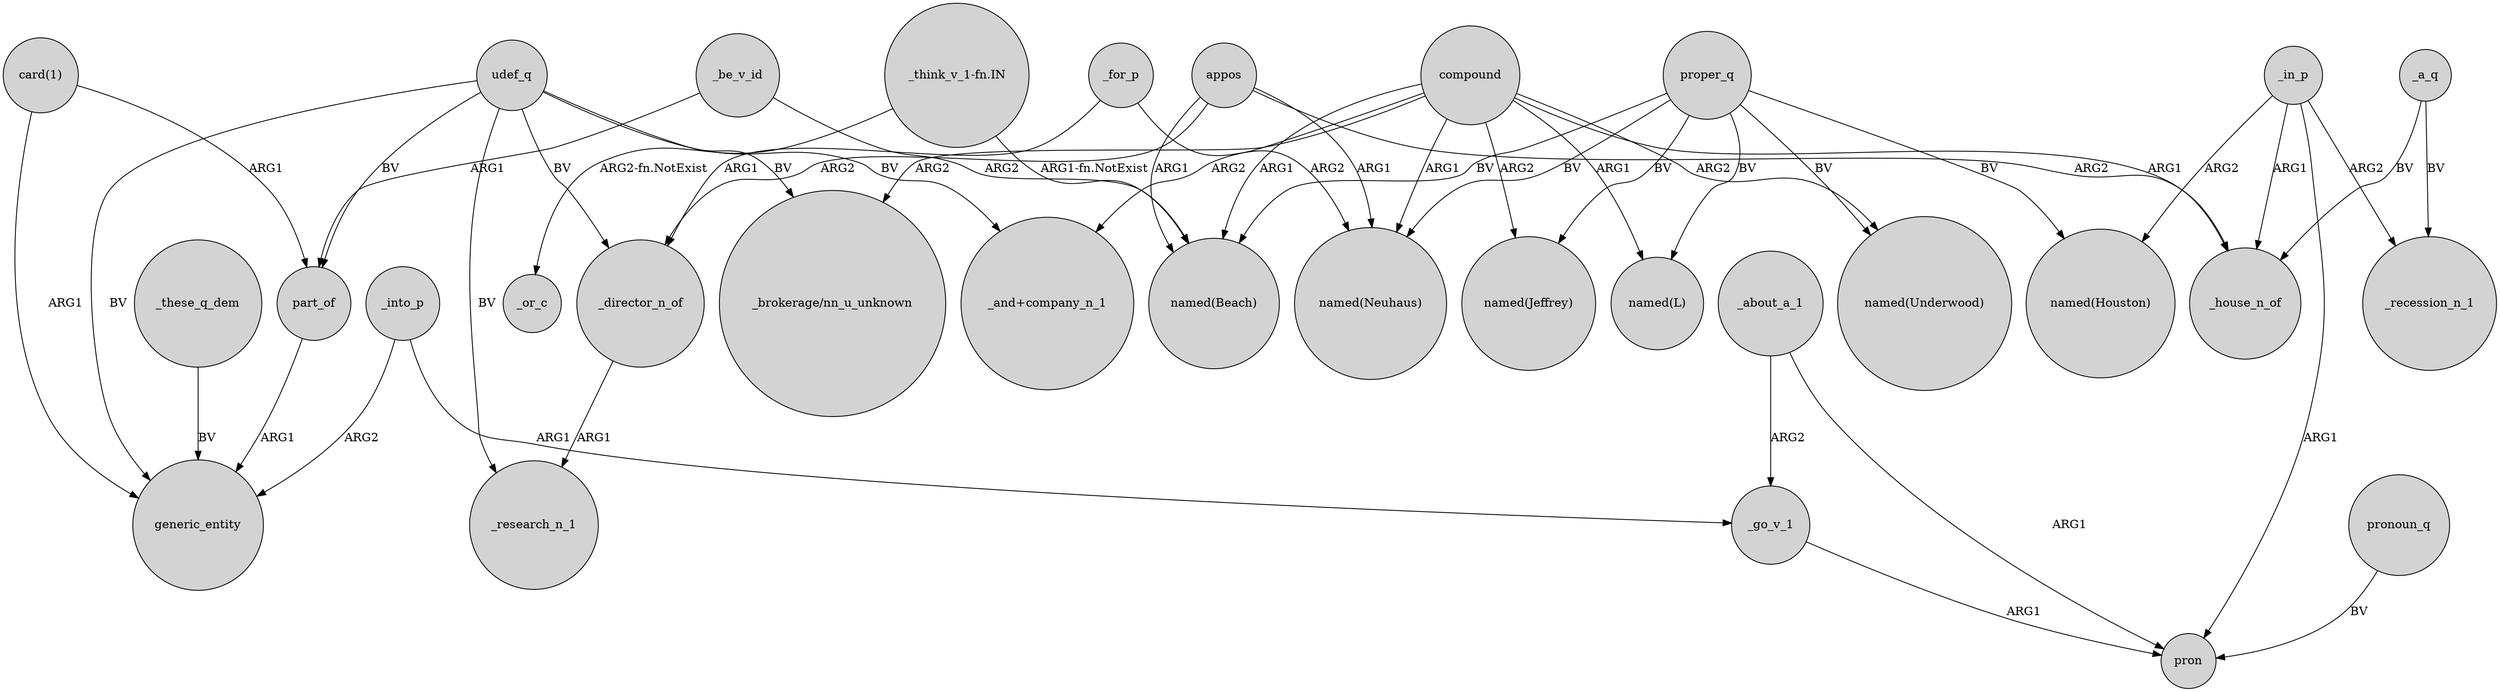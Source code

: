 digraph {
	node [shape=circle style=filled]
	_be_v_id -> part_of [label=ARG1]
	_these_q_dem -> generic_entity [label=BV]
	udef_q -> part_of [label=BV]
	"_think_v_1-fn.IN" -> "named(Beach)" [label="ARG1-fn.NotExist"]
	proper_q -> "named(L)" [label=BV]
	_in_p -> pron [label=ARG1]
	udef_q -> generic_entity [label=BV]
	"_think_v_1-fn.IN" -> _or_c [label="ARG2-fn.NotExist"]
	appos -> "named(Neuhaus)" [label=ARG1]
	appos -> "named(Beach)" [label=ARG1]
	proper_q -> "named(Underwood)" [label=BV]
	_for_p -> _director_n_of [label=ARG1]
	_in_p -> _house_n_of [label=ARG1]
	udef_q -> _research_n_1 [label=BV]
	_in_p -> "named(Houston)" [label=ARG2]
	_director_n_of -> _research_n_1 [label=ARG1]
	_in_p -> _recession_n_1 [label=ARG2]
	_for_p -> "named(Neuhaus)" [label=ARG2]
	_about_a_1 -> _go_v_1 [label=ARG2]
	compound -> "named(Beach)" [label=ARG1]
	proper_q -> "named(Beach)" [label=BV]
	compound -> "named(L)" [label=ARG1]
	compound -> "_brokerage/nn_u_unknown" [label=ARG2]
	part_of -> generic_entity [label=ARG1]
	udef_q -> "_brokerage/nn_u_unknown" [label=BV]
	pronoun_q -> pron [label=BV]
	appos -> _house_n_of [label=ARG2]
	_a_q -> _house_n_of [label=BV]
	compound -> "named(Jeffrey)" [label=ARG2]
	proper_q -> "named(Neuhaus)" [label=BV]
	compound -> _house_n_of [label=ARG1]
	compound -> "_and+company_n_1" [label=ARG2]
	compound -> "named(Underwood)" [label=ARG2]
	_about_a_1 -> pron [label=ARG1]
	"card(1)" -> part_of [label=ARG1]
	_go_v_1 -> pron [label=ARG1]
	compound -> "named(Neuhaus)" [label=ARG1]
	proper_q -> "named(Houston)" [label=BV]
	_a_q -> _recession_n_1 [label=BV]
	_into_p -> generic_entity [label=ARG2]
	"card(1)" -> generic_entity [label=ARG1]
	_be_v_id -> "named(Beach)" [label=ARG2]
	udef_q -> "_and+company_n_1" [label=BV]
	proper_q -> "named(Jeffrey)" [label=BV]
	appos -> _director_n_of [label=ARG2]
	udef_q -> _director_n_of [label=BV]
	_into_p -> _go_v_1 [label=ARG1]
}
